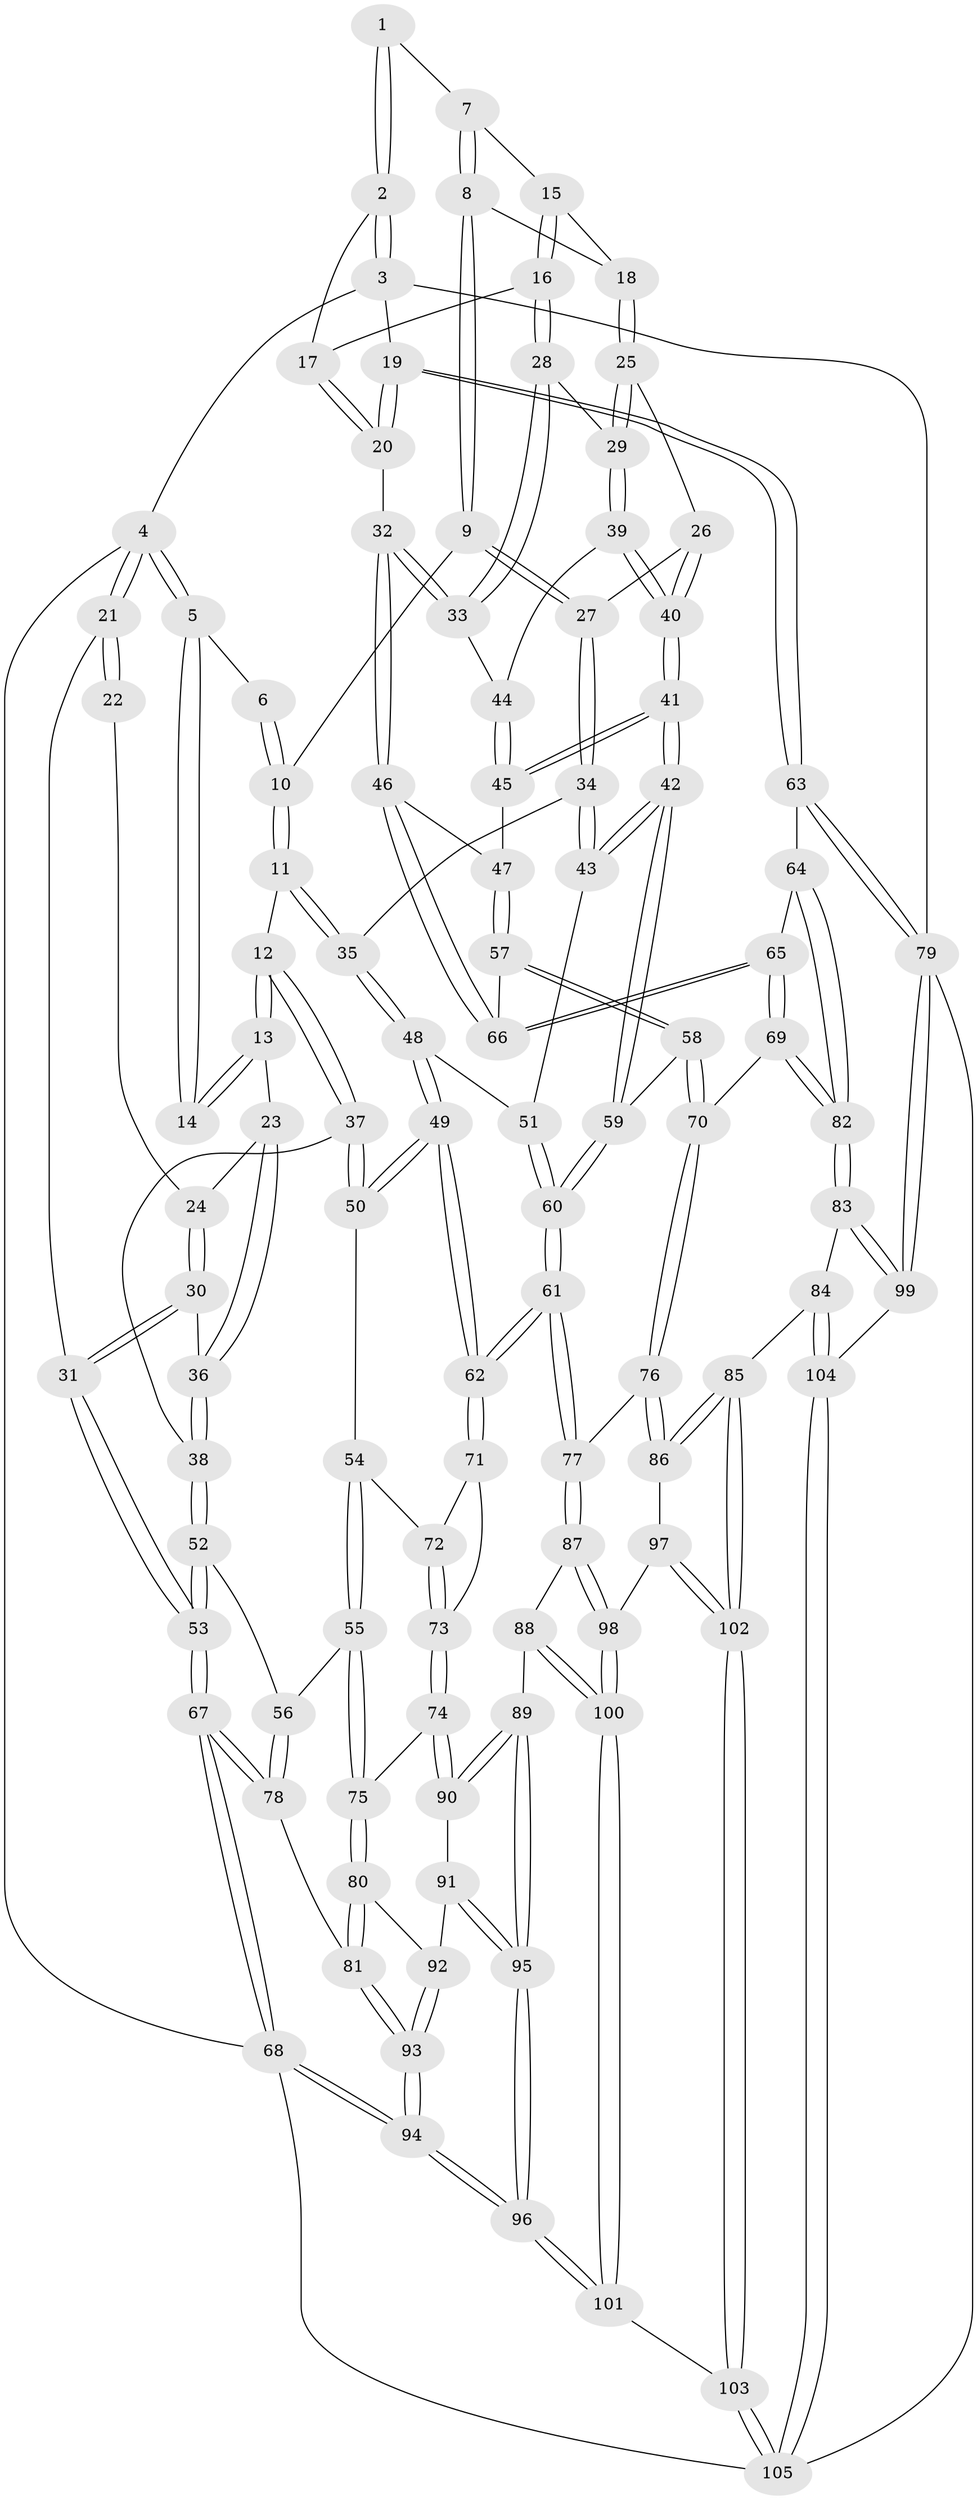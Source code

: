 // Generated by graph-tools (version 1.1) at 2025/27/03/09/25 03:27:14]
// undirected, 105 vertices, 259 edges
graph export_dot {
graph [start="1"]
  node [color=gray90,style=filled];
  1 [pos="+0.521906231244221+0"];
  2 [pos="+0.8539539123543493+0"];
  3 [pos="+1+0"];
  4 [pos="+0+0"];
  5 [pos="+0.338678727754375+0"];
  6 [pos="+0.4092014020459449+0"];
  7 [pos="+0.5429633907857626+0.08722370533080187"];
  8 [pos="+0.5283843388677456+0.16568807491425067"];
  9 [pos="+0.4826123528595735+0.1892421408062612"];
  10 [pos="+0.469253638906658+0.1906363829745336"];
  11 [pos="+0.37499667782747015+0.2565054313740151"];
  12 [pos="+0.32873331654112514+0.24530016242384445"];
  13 [pos="+0.26560494596208634+0.108461754376806"];
  14 [pos="+0.25307376261636577+0.03817109792739796"];
  15 [pos="+0.6001504740487558+0.14182415764048095"];
  16 [pos="+0.7801108186963839+0.046852873799358326"];
  17 [pos="+0.8231879537934798+0"];
  18 [pos="+0.5821039541621287+0.1905278783685114"];
  19 [pos="+1+0.3671908749431005"];
  20 [pos="+0.9604255969467851+0.3415262591470734"];
  21 [pos="+0+0.10352226669784537"];
  22 [pos="+0.03757029276142281+0.11478851264958258"];
  23 [pos="+0.1502476835372233+0.22225466163239324"];
  24 [pos="+0.08074221657649311+0.19713693567450924"];
  25 [pos="+0.5987119001275184+0.21204617523353028"];
  26 [pos="+0.5660730922888637+0.2516062884988013"];
  27 [pos="+0.5449886067474664+0.2575518011261073"];
  28 [pos="+0.7313960760548109+0.17924535163724178"];
  29 [pos="+0.6923134216541329+0.22439060936182612"];
  30 [pos="+0.07824912613088537+0.29309485482831243"];
  31 [pos="+0+0.18354997144867155"];
  32 [pos="+0.9431403053033777+0.349555106035129"];
  33 [pos="+0.8430665005213234+0.31191726217595633"];
  34 [pos="+0.5245105542615237+0.28330266670869947"];
  35 [pos="+0.4244214801186052+0.306676258865352"];
  36 [pos="+0.12213026862213089+0.3312009773135257"];
  37 [pos="+0.28060712559726014+0.30927386484512126"];
  38 [pos="+0.12275601520576428+0.3324073987043565"];
  39 [pos="+0.68832767024021+0.26361710366910734"];
  40 [pos="+0.6254220135378518+0.35887701739603267"];
  41 [pos="+0.6159940537135756+0.3878581214680763"];
  42 [pos="+0.6095552529061905+0.39497431108905384"];
  43 [pos="+0.6050169584628174+0.39473406833421815"];
  44 [pos="+0.7558299539401175+0.32850054731107964"];
  45 [pos="+0.7400101951057684+0.3881201587812302"];
  46 [pos="+0.8830528200252296+0.42104452663192526"];
  47 [pos="+0.7417997754337402+0.3898637506117501"];
  48 [pos="+0.46444153176519803+0.40299354990699165"];
  49 [pos="+0.40405957274853826+0.490846223668412"];
  50 [pos="+0.28899365880120265+0.47726203237162984"];
  51 [pos="+0.535490602854228+0.4065293117449275"];
  52 [pos="+0.07294934987206755+0.4783578275427161"];
  53 [pos="+0+0.46651170708699086"];
  54 [pos="+0.28488534008730404+0.480315265127254"];
  55 [pos="+0.19651666194537545+0.5279867294457787"];
  56 [pos="+0.0861814294711743+0.48988639401751727"];
  57 [pos="+0.7408428163805567+0.5087715275279366"];
  58 [pos="+0.711463761245202+0.526735200968518"];
  59 [pos="+0.6237670782382131+0.4349894097719999"];
  60 [pos="+0.5292584073195116+0.6100613029646926"];
  61 [pos="+0.5156290029780982+0.648278321787184"];
  62 [pos="+0.4728094901783301+0.6172698925556095"];
  63 [pos="+1+0.5590157567560837"];
  64 [pos="+0.9714337060548391+0.5976572018034915"];
  65 [pos="+0.8708639011102886+0.5186063396122176"];
  66 [pos="+0.8582160452590982+0.48329981055443494"];
  67 [pos="+0+0.7793237514836107"];
  68 [pos="+0+1"];
  69 [pos="+0.8150573447035815+0.6391458055101992"];
  70 [pos="+0.6956624499449909+0.596626034532662"];
  71 [pos="+0.4328309636619279+0.6248041442184686"];
  72 [pos="+0.32641649265382044+0.5873177698502063"];
  73 [pos="+0.3081789399223946+0.6612917627947145"];
  74 [pos="+0.3019060182181255+0.664561661845986"];
  75 [pos="+0.21688076675823575+0.6212351674715807"];
  76 [pos="+0.6077170372075603+0.6735396874568595"];
  77 [pos="+0.5208868802689867+0.6560594263661712"];
  78 [pos="+0.061111003531659804+0.6485924529889942"];
  79 [pos="+1+0.8341312766579089"];
  80 [pos="+0.17991854487933556+0.6846556021717222"];
  81 [pos="+0.12376660572360927+0.7221977811655022"];
  82 [pos="+0.8700378607610565+0.7285916298844515"];
  83 [pos="+0.8694971951205052+0.7810196161168996"];
  84 [pos="+0.8575507157906759+0.7897079863482579"];
  85 [pos="+0.734012958854429+0.8295517941663578"];
  86 [pos="+0.6499321305827239+0.7375193387694106"];
  87 [pos="+0.4663867773347476+0.7472705233412593"];
  88 [pos="+0.4046395159611652+0.780687692148924"];
  89 [pos="+0.3995143033547279+0.7816408300886146"];
  90 [pos="+0.30905016753673176+0.7143798610853221"];
  91 [pos="+0.2580448284603756+0.7633673518402717"];
  92 [pos="+0.24360575019141517+0.7546839990239811"];
  93 [pos="+0.09366826106756981+0.8135660316627602"];
  94 [pos="+0+1"];
  95 [pos="+0.26955900311551295+0.8960634114570194"];
  96 [pos="+0.10115873465172696+1"];
  97 [pos="+0.5438419126487524+0.8589624847367756"];
  98 [pos="+0.49497627813949663+0.8118395017058272"];
  99 [pos="+1+0.8383816047437516"];
  100 [pos="+0.44594326223506464+0.9557255408277741"];
  101 [pos="+0.44044415245541346+1"];
  102 [pos="+0.6377868481635968+1"];
  103 [pos="+0.6195088274384059+1"];
  104 [pos="+0.8960734570804275+1"];
  105 [pos="+0.7917989132920775+1"];
  1 -- 2;
  1 -- 2;
  1 -- 7;
  2 -- 3;
  2 -- 3;
  2 -- 17;
  3 -- 4;
  3 -- 19;
  3 -- 79;
  4 -- 5;
  4 -- 5;
  4 -- 21;
  4 -- 21;
  4 -- 68;
  5 -- 6;
  5 -- 14;
  5 -- 14;
  6 -- 10;
  6 -- 10;
  7 -- 8;
  7 -- 8;
  7 -- 15;
  8 -- 9;
  8 -- 9;
  8 -- 18;
  9 -- 10;
  9 -- 27;
  9 -- 27;
  10 -- 11;
  10 -- 11;
  11 -- 12;
  11 -- 35;
  11 -- 35;
  12 -- 13;
  12 -- 13;
  12 -- 37;
  12 -- 37;
  13 -- 14;
  13 -- 14;
  13 -- 23;
  15 -- 16;
  15 -- 16;
  15 -- 18;
  16 -- 17;
  16 -- 28;
  16 -- 28;
  17 -- 20;
  17 -- 20;
  18 -- 25;
  18 -- 25;
  19 -- 20;
  19 -- 20;
  19 -- 63;
  19 -- 63;
  20 -- 32;
  21 -- 22;
  21 -- 22;
  21 -- 31;
  22 -- 24;
  23 -- 24;
  23 -- 36;
  23 -- 36;
  24 -- 30;
  24 -- 30;
  25 -- 26;
  25 -- 29;
  25 -- 29;
  26 -- 27;
  26 -- 40;
  26 -- 40;
  27 -- 34;
  27 -- 34;
  28 -- 29;
  28 -- 33;
  28 -- 33;
  29 -- 39;
  29 -- 39;
  30 -- 31;
  30 -- 31;
  30 -- 36;
  31 -- 53;
  31 -- 53;
  32 -- 33;
  32 -- 33;
  32 -- 46;
  32 -- 46;
  33 -- 44;
  34 -- 35;
  34 -- 43;
  34 -- 43;
  35 -- 48;
  35 -- 48;
  36 -- 38;
  36 -- 38;
  37 -- 38;
  37 -- 50;
  37 -- 50;
  38 -- 52;
  38 -- 52;
  39 -- 40;
  39 -- 40;
  39 -- 44;
  40 -- 41;
  40 -- 41;
  41 -- 42;
  41 -- 42;
  41 -- 45;
  41 -- 45;
  42 -- 43;
  42 -- 43;
  42 -- 59;
  42 -- 59;
  43 -- 51;
  44 -- 45;
  44 -- 45;
  45 -- 47;
  46 -- 47;
  46 -- 66;
  46 -- 66;
  47 -- 57;
  47 -- 57;
  48 -- 49;
  48 -- 49;
  48 -- 51;
  49 -- 50;
  49 -- 50;
  49 -- 62;
  49 -- 62;
  50 -- 54;
  51 -- 60;
  51 -- 60;
  52 -- 53;
  52 -- 53;
  52 -- 56;
  53 -- 67;
  53 -- 67;
  54 -- 55;
  54 -- 55;
  54 -- 72;
  55 -- 56;
  55 -- 75;
  55 -- 75;
  56 -- 78;
  56 -- 78;
  57 -- 58;
  57 -- 58;
  57 -- 66;
  58 -- 59;
  58 -- 70;
  58 -- 70;
  59 -- 60;
  59 -- 60;
  60 -- 61;
  60 -- 61;
  61 -- 62;
  61 -- 62;
  61 -- 77;
  61 -- 77;
  62 -- 71;
  62 -- 71;
  63 -- 64;
  63 -- 79;
  63 -- 79;
  64 -- 65;
  64 -- 82;
  64 -- 82;
  65 -- 66;
  65 -- 66;
  65 -- 69;
  65 -- 69;
  67 -- 68;
  67 -- 68;
  67 -- 78;
  67 -- 78;
  68 -- 94;
  68 -- 94;
  68 -- 105;
  69 -- 70;
  69 -- 82;
  69 -- 82;
  70 -- 76;
  70 -- 76;
  71 -- 72;
  71 -- 73;
  72 -- 73;
  72 -- 73;
  73 -- 74;
  73 -- 74;
  74 -- 75;
  74 -- 90;
  74 -- 90;
  75 -- 80;
  75 -- 80;
  76 -- 77;
  76 -- 86;
  76 -- 86;
  77 -- 87;
  77 -- 87;
  78 -- 81;
  79 -- 99;
  79 -- 99;
  79 -- 105;
  80 -- 81;
  80 -- 81;
  80 -- 92;
  81 -- 93;
  81 -- 93;
  82 -- 83;
  82 -- 83;
  83 -- 84;
  83 -- 99;
  83 -- 99;
  84 -- 85;
  84 -- 104;
  84 -- 104;
  85 -- 86;
  85 -- 86;
  85 -- 102;
  85 -- 102;
  86 -- 97;
  87 -- 88;
  87 -- 98;
  87 -- 98;
  88 -- 89;
  88 -- 100;
  88 -- 100;
  89 -- 90;
  89 -- 90;
  89 -- 95;
  89 -- 95;
  90 -- 91;
  91 -- 92;
  91 -- 95;
  91 -- 95;
  92 -- 93;
  92 -- 93;
  93 -- 94;
  93 -- 94;
  94 -- 96;
  94 -- 96;
  95 -- 96;
  95 -- 96;
  96 -- 101;
  96 -- 101;
  97 -- 98;
  97 -- 102;
  97 -- 102;
  98 -- 100;
  98 -- 100;
  99 -- 104;
  100 -- 101;
  100 -- 101;
  101 -- 103;
  102 -- 103;
  102 -- 103;
  103 -- 105;
  103 -- 105;
  104 -- 105;
  104 -- 105;
}
